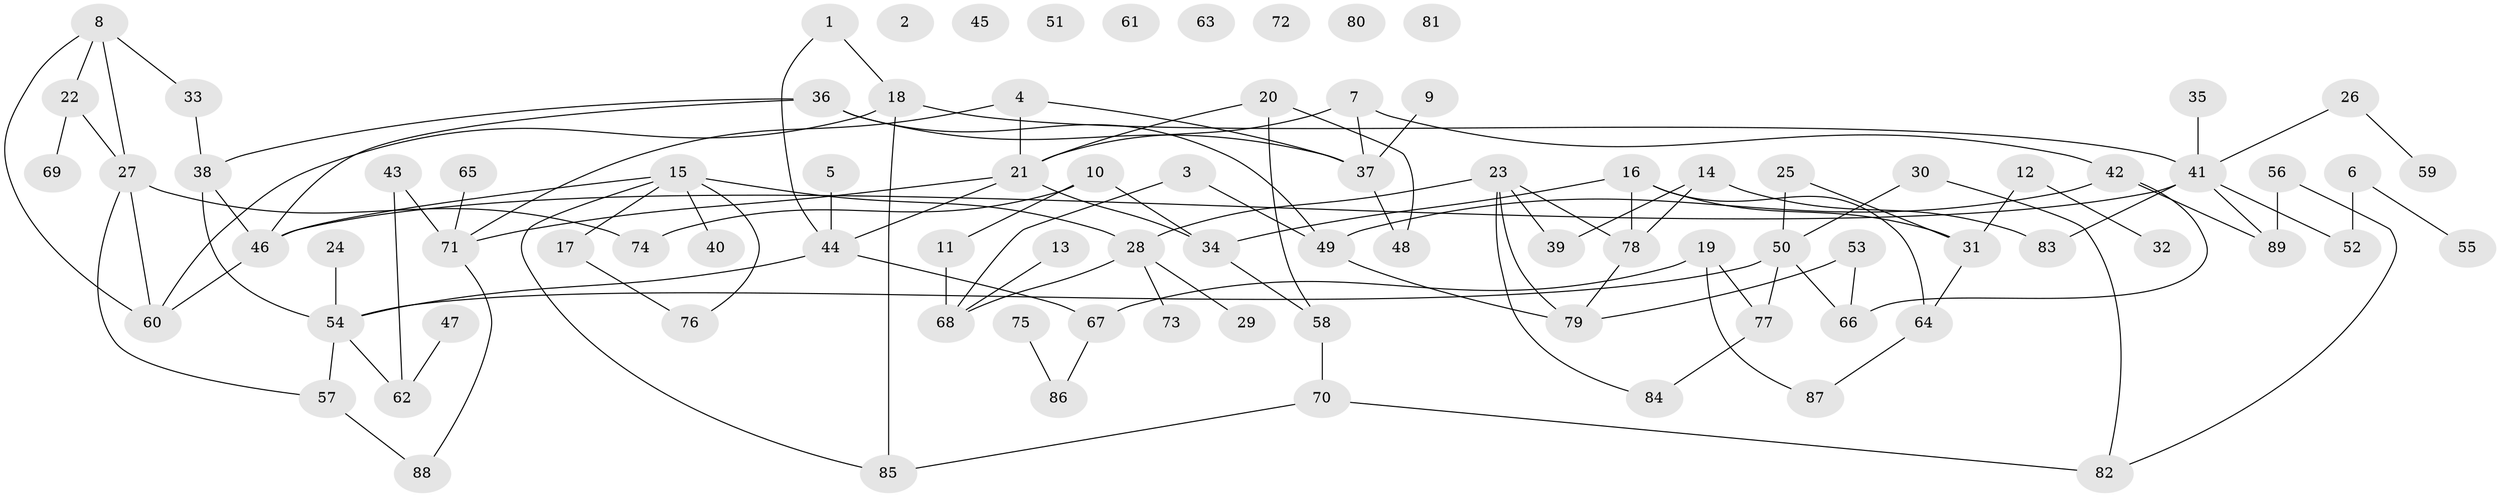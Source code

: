 // Generated by graph-tools (version 1.1) at 2025/00/03/09/25 03:00:40]
// undirected, 89 vertices, 116 edges
graph export_dot {
graph [start="1"]
  node [color=gray90,style=filled];
  1;
  2;
  3;
  4;
  5;
  6;
  7;
  8;
  9;
  10;
  11;
  12;
  13;
  14;
  15;
  16;
  17;
  18;
  19;
  20;
  21;
  22;
  23;
  24;
  25;
  26;
  27;
  28;
  29;
  30;
  31;
  32;
  33;
  34;
  35;
  36;
  37;
  38;
  39;
  40;
  41;
  42;
  43;
  44;
  45;
  46;
  47;
  48;
  49;
  50;
  51;
  52;
  53;
  54;
  55;
  56;
  57;
  58;
  59;
  60;
  61;
  62;
  63;
  64;
  65;
  66;
  67;
  68;
  69;
  70;
  71;
  72;
  73;
  74;
  75;
  76;
  77;
  78;
  79;
  80;
  81;
  82;
  83;
  84;
  85;
  86;
  87;
  88;
  89;
  1 -- 18;
  1 -- 44;
  3 -- 49;
  3 -- 68;
  4 -- 21;
  4 -- 37;
  4 -- 71;
  5 -- 44;
  6 -- 52;
  6 -- 55;
  7 -- 21;
  7 -- 37;
  7 -- 42;
  8 -- 22;
  8 -- 27;
  8 -- 33;
  8 -- 60;
  9 -- 37;
  10 -- 11;
  10 -- 34;
  10 -- 74;
  11 -- 68;
  12 -- 31;
  12 -- 32;
  13 -- 68;
  14 -- 39;
  14 -- 78;
  14 -- 83;
  15 -- 17;
  15 -- 28;
  15 -- 40;
  15 -- 46;
  15 -- 76;
  15 -- 85;
  16 -- 31;
  16 -- 34;
  16 -- 64;
  16 -- 78;
  17 -- 76;
  18 -- 41;
  18 -- 60;
  18 -- 85;
  19 -- 67;
  19 -- 77;
  19 -- 87;
  20 -- 21;
  20 -- 48;
  20 -- 58;
  21 -- 34;
  21 -- 44;
  21 -- 71;
  22 -- 27;
  22 -- 69;
  23 -- 28;
  23 -- 39;
  23 -- 78;
  23 -- 79;
  23 -- 84;
  24 -- 54;
  25 -- 31;
  25 -- 50;
  26 -- 41;
  26 -- 59;
  27 -- 57;
  27 -- 60;
  27 -- 74;
  28 -- 29;
  28 -- 68;
  28 -- 73;
  30 -- 50;
  30 -- 82;
  31 -- 64;
  33 -- 38;
  34 -- 58;
  35 -- 41;
  36 -- 37;
  36 -- 38;
  36 -- 46;
  36 -- 49;
  37 -- 48;
  38 -- 46;
  38 -- 54;
  41 -- 46;
  41 -- 52;
  41 -- 83;
  41 -- 89;
  42 -- 49;
  42 -- 66;
  42 -- 89;
  43 -- 62;
  43 -- 71;
  44 -- 54;
  44 -- 67;
  46 -- 60;
  47 -- 62;
  49 -- 79;
  50 -- 54;
  50 -- 66;
  50 -- 77;
  53 -- 66;
  53 -- 79;
  54 -- 57;
  54 -- 62;
  56 -- 82;
  56 -- 89;
  57 -- 88;
  58 -- 70;
  64 -- 87;
  65 -- 71;
  67 -- 86;
  70 -- 82;
  70 -- 85;
  71 -- 88;
  75 -- 86;
  77 -- 84;
  78 -- 79;
}
